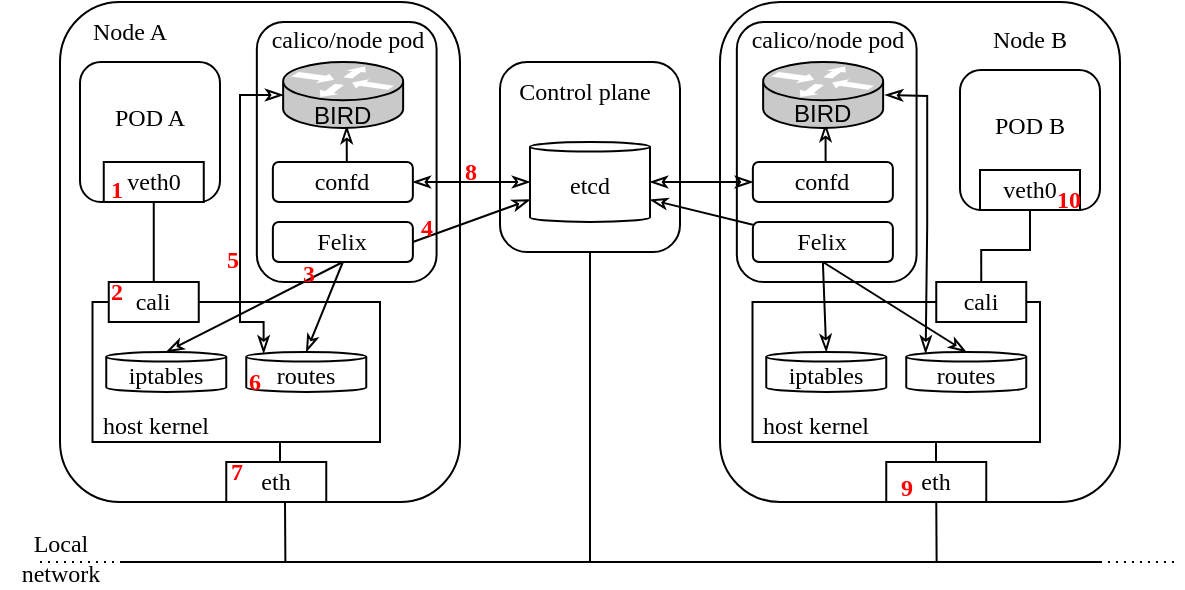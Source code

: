 <mxfile version="24.7.5">
  <diagram name="Page-1" id="G9_fZqqb6Zyh2_aJ_G_H">
    <mxGraphModel dx="470" dy="1957" grid="1" gridSize="10" guides="1" tooltips="1" connect="1" arrows="1" fold="1" page="1" pageScale="1" pageWidth="850" pageHeight="1100" math="0" shadow="0">
      <root>
        <mxCell id="0" />
        <mxCell id="1" parent="0" />
        <mxCell id="27a8s7GIZXVaInFOkT8d-3" value="" style="rounded=1;whiteSpace=wrap;html=1;fillColor=none;" parent="1" vertex="1">
          <mxGeometry x="100" y="-1000" width="200" height="250" as="geometry" />
        </mxCell>
        <mxCell id="27a8s7GIZXVaInFOkT8d-58" style="edgeStyle=orthogonalEdgeStyle;rounded=0;orthogonalLoop=1;jettySize=auto;html=1;entryX=0;entryY=0.5;entryDx=0;entryDy=0;endArrow=none;endFill=0;" parent="1" source="27a8s7GIZXVaInFOkT8d-34" target="27a8s7GIZXVaInFOkT8d-6" edge="1">
          <mxGeometry relative="1" as="geometry">
            <Array as="points">
              <mxPoint x="210" y="-760" />
            </Array>
          </mxGeometry>
        </mxCell>
        <mxCell id="27a8s7GIZXVaInFOkT8d-34" value="" style="rounded=0;whiteSpace=wrap;html=1;fillColor=none;" parent="1" vertex="1">
          <mxGeometry x="116.25" y="-850" width="143.75" height="70" as="geometry" />
        </mxCell>
        <mxCell id="27a8s7GIZXVaInFOkT8d-1" value="&lt;font face=&quot;newcomputermodern&quot;&gt;POD A&lt;br&gt;&lt;br&gt;&lt;/font&gt;" style="rounded=1;whiteSpace=wrap;html=1;fillColor=none;" parent="1" vertex="1">
          <mxGeometry x="110" y="-970" width="70" height="70" as="geometry" />
        </mxCell>
        <mxCell id="27a8s7GIZXVaInFOkT8d-4" value="&lt;font face=&quot;newcomputermodern&quot;&gt;Node A&lt;/font&gt;" style="text;html=1;align=center;verticalAlign=middle;whiteSpace=wrap;rounded=0;" parent="1" vertex="1">
          <mxGeometry x="105" y="-1000" width="60" height="30" as="geometry" />
        </mxCell>
        <mxCell id="27a8s7GIZXVaInFOkT8d-33" style="edgeStyle=orthogonalEdgeStyle;rounded=0;orthogonalLoop=1;jettySize=auto;html=1;exitX=0.5;exitY=1;exitDx=0;exitDy=0;entryX=0.5;entryY=0;entryDx=0;entryDy=0;endArrow=none;endFill=0;" parent="1" source="27a8s7GIZXVaInFOkT8d-5" target="27a8s7GIZXVaInFOkT8d-26" edge="1">
          <mxGeometry relative="1" as="geometry" />
        </mxCell>
        <mxCell id="27a8s7GIZXVaInFOkT8d-5" value="&lt;div&gt;veth0&lt;/div&gt;" style="rounded=0;whiteSpace=wrap;html=1;fontFamily=newcomputermodern;" parent="1" vertex="1">
          <mxGeometry x="121.88" y="-920" width="50" height="20" as="geometry" />
        </mxCell>
        <mxCell id="27a8s7GIZXVaInFOkT8d-6" value="eth" style="rounded=0;whiteSpace=wrap;html=1;fontFamily=newcomputermodern;" parent="1" vertex="1">
          <mxGeometry x="183.13" y="-770" width="50" height="20" as="geometry" />
        </mxCell>
        <mxCell id="27a8s7GIZXVaInFOkT8d-26" value="&lt;font face=&quot;newcomputermodern&quot;&gt;cali&lt;/font&gt;" style="rounded=0;whiteSpace=wrap;html=1;" parent="1" vertex="1">
          <mxGeometry x="124.38" y="-860" width="45" height="20" as="geometry" />
        </mxCell>
        <mxCell id="27a8s7GIZXVaInFOkT8d-27" style="edgeStyle=orthogonalEdgeStyle;rounded=0;orthogonalLoop=1;jettySize=auto;html=1;exitX=0.5;exitY=1;exitDx=0;exitDy=0;endArrow=none;endFill=0;" parent="1" edge="1">
          <mxGeometry relative="1" as="geometry">
            <mxPoint x="538.32" y="-720" as="targetPoint" />
            <mxPoint x="538.13" y="-750.0" as="sourcePoint" />
          </mxGeometry>
        </mxCell>
        <mxCell id="27a8s7GIZXVaInFOkT8d-28" value="" style="endArrow=none;html=1;rounded=0;" parent="1" edge="1">
          <mxGeometry width="50" height="50" relative="1" as="geometry">
            <mxPoint x="130" y="-720" as="sourcePoint" />
            <mxPoint x="620" y="-720" as="targetPoint" />
          </mxGeometry>
        </mxCell>
        <mxCell id="27a8s7GIZXVaInFOkT8d-29" value="" style="endArrow=none;dashed=1;html=1;dashPattern=1 3;strokeWidth=1;rounded=0;" parent="1" edge="1">
          <mxGeometry width="50" height="50" relative="1" as="geometry">
            <mxPoint x="620" y="-720" as="sourcePoint" />
            <mxPoint x="660" y="-720" as="targetPoint" />
          </mxGeometry>
        </mxCell>
        <mxCell id="27a8s7GIZXVaInFOkT8d-30" value="&lt;font face=&quot;newcomputermodern&quot;&gt;Local network&lt;/font&gt;" style="text;html=1;align=center;verticalAlign=middle;whiteSpace=wrap;rounded=0;" parent="1" vertex="1">
          <mxGeometry x="70" y="-737" width="61" height="30" as="geometry" />
        </mxCell>
        <mxCell id="27a8s7GIZXVaInFOkT8d-31" style="edgeStyle=orthogonalEdgeStyle;rounded=0;orthogonalLoop=1;jettySize=auto;html=1;exitX=0.5;exitY=1;exitDx=0;exitDy=0;endArrow=none;endFill=0;" parent="1" edge="1">
          <mxGeometry relative="1" as="geometry">
            <mxPoint x="212.69" y="-720" as="targetPoint" />
            <mxPoint x="212.5" y="-750" as="sourcePoint" />
          </mxGeometry>
        </mxCell>
        <mxCell id="27a8s7GIZXVaInFOkT8d-32" value="" style="endArrow=none;dashed=1;html=1;dashPattern=1 3;strokeWidth=1;rounded=0;" parent="1" edge="1">
          <mxGeometry width="50" height="50" relative="1" as="geometry">
            <mxPoint x="90" y="-720" as="sourcePoint" />
            <mxPoint x="130" y="-720" as="targetPoint" />
          </mxGeometry>
        </mxCell>
        <mxCell id="27a8s7GIZXVaInFOkT8d-35" value="&lt;font face=&quot;newcomputermodern&quot;&gt;host kernel&lt;/font&gt;" style="text;html=1;align=center;verticalAlign=middle;whiteSpace=wrap;rounded=0;" parent="1" vertex="1">
          <mxGeometry x="113.13" y="-803" width="70" height="30" as="geometry" />
        </mxCell>
        <mxCell id="27a8s7GIZXVaInFOkT8d-37" value="&lt;font face=&quot;newcomputermodern&quot;&gt;iptables&lt;/font&gt;" style="shape=cylinder3;whiteSpace=wrap;html=1;boundedLbl=1;backgroundOutline=1;size=2.389;" parent="1" vertex="1">
          <mxGeometry x="123.13" y="-825" width="60" height="20" as="geometry" />
        </mxCell>
        <mxCell id="27a8s7GIZXVaInFOkT8d-38" value="&lt;font face=&quot;newcomputermodern&quot;&gt;routes&lt;/font&gt;" style="shape=cylinder3;whiteSpace=wrap;html=1;boundedLbl=1;backgroundOutline=1;size=2.389;" parent="1" vertex="1">
          <mxGeometry x="193.13" y="-825" width="60" height="20" as="geometry" />
        </mxCell>
        <mxCell id="27a8s7GIZXVaInFOkT8d-40" value="&lt;font face=&quot;newcomputermodern&quot;&gt;&lt;br&gt;&lt;/font&gt;" style="rounded=1;whiteSpace=wrap;html=1;fillColor=none;" parent="1" vertex="1">
          <mxGeometry x="198.42" y="-990" width="89.87" height="130" as="geometry" />
        </mxCell>
        <mxCell id="27a8s7GIZXVaInFOkT8d-42" value="&lt;font face=&quot;newcomputermodern&quot;&gt;Felix&lt;/font&gt;" style="rounded=1;whiteSpace=wrap;html=1;" parent="1" vertex="1">
          <mxGeometry x="206.44" y="-890" width="70" height="20" as="geometry" />
        </mxCell>
        <mxCell id="27a8s7GIZXVaInFOkT8d-61" style="edgeStyle=orthogonalEdgeStyle;rounded=0;orthogonalLoop=1;jettySize=auto;html=1;exitX=0.5;exitY=0;exitDx=0;exitDy=0;entryX=0.5;entryY=1;entryDx=0;entryDy=0;endArrow=classicThin;endFill=0;" parent="1" source="27a8s7GIZXVaInFOkT8d-43" target="27a8s7GIZXVaInFOkT8d-55" edge="1">
          <mxGeometry relative="1" as="geometry" />
        </mxCell>
        <mxCell id="27a8s7GIZXVaInFOkT8d-43" value="&lt;font face=&quot;newcomputermodern&quot;&gt;confd&lt;/font&gt;" style="rounded=1;whiteSpace=wrap;html=1;" parent="1" vertex="1">
          <mxGeometry x="206.43" y="-920" width="70" height="20" as="geometry" />
        </mxCell>
        <mxCell id="27a8s7GIZXVaInFOkT8d-54" value="" style="shape=mxgraph.cisco.routers.router;html=1;pointerEvents=1;dashed=0;fillColor=#C9C9C9;strokeColor=#000000;strokeWidth=1;verticalLabelPosition=bottom;verticalAlign=top;align=center;outlineConnect=0;" parent="1" vertex="1">
          <mxGeometry x="211.57" y="-970" width="60" height="33" as="geometry" />
        </mxCell>
        <mxCell id="27a8s7GIZXVaInFOkT8d-55" value="BIRD&amp;nbsp;" style="text;html=1;align=center;verticalAlign=middle;whiteSpace=wrap;rounded=0;" parent="1" vertex="1">
          <mxGeometry x="209.14" y="-949" width="68.43" height="11" as="geometry" />
        </mxCell>
        <mxCell id="27a8s7GIZXVaInFOkT8d-56" value="&lt;font face=&quot;newcomputermodern&quot;&gt;calico/node pod&lt;/font&gt;" style="text;html=1;align=center;verticalAlign=middle;whiteSpace=wrap;rounded=0;" parent="1" vertex="1">
          <mxGeometry x="199.43" y="-996" width="90" height="30" as="geometry" />
        </mxCell>
        <mxCell id="27a8s7GIZXVaInFOkT8d-59" style="rounded=0;orthogonalLoop=1;jettySize=auto;html=1;entryX=0.5;entryY=0;entryDx=0;entryDy=0;entryPerimeter=0;exitX=0.5;exitY=1;exitDx=0;exitDy=0;endArrow=classicThin;endFill=0;" parent="1" source="27a8s7GIZXVaInFOkT8d-42" target="27a8s7GIZXVaInFOkT8d-37" edge="1">
          <mxGeometry relative="1" as="geometry" />
        </mxCell>
        <mxCell id="27a8s7GIZXVaInFOkT8d-60" style="rounded=0;orthogonalLoop=1;jettySize=auto;html=1;exitX=0.5;exitY=1;exitDx=0;exitDy=0;entryX=0.5;entryY=0;entryDx=0;entryDy=0;entryPerimeter=0;endArrow=classicThin;endFill=0;" parent="1" source="27a8s7GIZXVaInFOkT8d-42" target="27a8s7GIZXVaInFOkT8d-38" edge="1">
          <mxGeometry relative="1" as="geometry" />
        </mxCell>
        <mxCell id="27a8s7GIZXVaInFOkT8d-62" style="edgeStyle=orthogonalEdgeStyle;rounded=0;orthogonalLoop=1;jettySize=auto;html=1;exitX=0;exitY=0.5;exitDx=0;exitDy=0;exitPerimeter=0;startArrow=classicThin;startFill=0;endArrow=classicThin;endFill=0;entryX=0.145;entryY=0;entryDx=0;entryDy=0.693;entryPerimeter=0;" parent="1" source="27a8s7GIZXVaInFOkT8d-54" target="27a8s7GIZXVaInFOkT8d-38" edge="1">
          <mxGeometry relative="1" as="geometry">
            <Array as="points">
              <mxPoint x="190" y="-953" />
              <mxPoint x="190" y="-840" />
              <mxPoint x="202" y="-840" />
            </Array>
          </mxGeometry>
        </mxCell>
        <mxCell id="27a8s7GIZXVaInFOkT8d-63" value="" style="rounded=1;whiteSpace=wrap;html=1;fillColor=none;" parent="1" vertex="1">
          <mxGeometry x="320" y="-970" width="90" height="95" as="geometry" />
        </mxCell>
        <mxCell id="27a8s7GIZXVaInFOkT8d-64" value="&lt;font face=&quot;newcomputermodern&quot;&gt;Control plane&lt;/font&gt;" style="text;html=1;align=center;verticalAlign=middle;whiteSpace=wrap;rounded=0;" parent="1" vertex="1">
          <mxGeometry x="320" y="-970" width="85" height="30" as="geometry" />
        </mxCell>
        <mxCell id="27a8s7GIZXVaInFOkT8d-96" style="edgeStyle=orthogonalEdgeStyle;rounded=0;orthogonalLoop=1;jettySize=auto;html=1;exitX=1;exitY=0.5;exitDx=0;exitDy=0;exitPerimeter=0;entryX=0;entryY=0.5;entryDx=0;entryDy=0;startArrow=classicThin;startFill=0;endArrow=classicThin;endFill=0;" parent="1" source="27a8s7GIZXVaInFOkT8d-65" target="27a8s7GIZXVaInFOkT8d-84" edge="1">
          <mxGeometry relative="1" as="geometry" />
        </mxCell>
        <mxCell id="27a8s7GIZXVaInFOkT8d-65" value="&lt;font face=&quot;newcomputermodern&quot;&gt;etcd&lt;/font&gt;" style="shape=cylinder3;whiteSpace=wrap;html=1;boundedLbl=1;backgroundOutline=1;size=2.389;" parent="1" vertex="1">
          <mxGeometry x="335" y="-930" width="60" height="40" as="geometry" />
        </mxCell>
        <mxCell id="27a8s7GIZXVaInFOkT8d-66" style="rounded=0;orthogonalLoop=1;jettySize=auto;html=1;exitX=1;exitY=0.5;exitDx=0;exitDy=0;entryX=0;entryY=0;entryDx=0;entryDy=28.806;entryPerimeter=0;endArrow=classicThin;endFill=0;" parent="1" source="27a8s7GIZXVaInFOkT8d-42" target="27a8s7GIZXVaInFOkT8d-65" edge="1">
          <mxGeometry relative="1" as="geometry" />
        </mxCell>
        <mxCell id="27a8s7GIZXVaInFOkT8d-67" style="rounded=0;orthogonalLoop=1;jettySize=auto;html=1;entryX=0;entryY=0.5;entryDx=0;entryDy=0;entryPerimeter=0;endArrow=classicThin;endFill=0;startArrow=classicThin;startFill=0;" parent="1" source="27a8s7GIZXVaInFOkT8d-43" target="27a8s7GIZXVaInFOkT8d-65" edge="1">
          <mxGeometry relative="1" as="geometry" />
        </mxCell>
        <mxCell id="27a8s7GIZXVaInFOkT8d-69" value="" style="rounded=1;whiteSpace=wrap;html=1;fillColor=none;" parent="1" vertex="1">
          <mxGeometry x="430" y="-1000" width="200" height="250" as="geometry" />
        </mxCell>
        <mxCell id="27a8s7GIZXVaInFOkT8d-70" style="edgeStyle=orthogonalEdgeStyle;rounded=0;orthogonalLoop=1;jettySize=auto;html=1;entryX=0;entryY=0.5;entryDx=0;entryDy=0;endArrow=none;endFill=0;" parent="1" source="27a8s7GIZXVaInFOkT8d-71" target="27a8s7GIZXVaInFOkT8d-76" edge="1">
          <mxGeometry relative="1" as="geometry">
            <Array as="points">
              <mxPoint x="538" y="-760" />
            </Array>
          </mxGeometry>
        </mxCell>
        <mxCell id="27a8s7GIZXVaInFOkT8d-71" value="" style="rounded=0;whiteSpace=wrap;html=1;fillColor=none;" parent="1" vertex="1">
          <mxGeometry x="446.25" y="-850" width="143.75" height="70" as="geometry" />
        </mxCell>
        <mxCell id="27a8s7GIZXVaInFOkT8d-72" value="&lt;font face=&quot;newcomputermodern&quot;&gt;POD B&lt;br&gt;&lt;br&gt;&lt;/font&gt;" style="rounded=1;whiteSpace=wrap;html=1;fillColor=none;" parent="1" vertex="1">
          <mxGeometry x="550" y="-966" width="70" height="70" as="geometry" />
        </mxCell>
        <mxCell id="27a8s7GIZXVaInFOkT8d-73" value="&lt;font face=&quot;newcomputermodern&quot;&gt;Node B&lt;/font&gt;" style="text;html=1;align=center;verticalAlign=middle;whiteSpace=wrap;rounded=0;" parent="1" vertex="1">
          <mxGeometry x="555" y="-996" width="60" height="30" as="geometry" />
        </mxCell>
        <mxCell id="27a8s7GIZXVaInFOkT8d-74" style="edgeStyle=orthogonalEdgeStyle;rounded=0;orthogonalLoop=1;jettySize=auto;html=1;exitX=0.5;exitY=1;exitDx=0;exitDy=0;entryX=0.5;entryY=0;entryDx=0;entryDy=0;endArrow=none;endFill=0;" parent="1" source="27a8s7GIZXVaInFOkT8d-75" target="27a8s7GIZXVaInFOkT8d-77" edge="1">
          <mxGeometry relative="1" as="geometry" />
        </mxCell>
        <mxCell id="27a8s7GIZXVaInFOkT8d-75" value="&lt;div&gt;veth0&lt;/div&gt;" style="rounded=0;whiteSpace=wrap;html=1;fontFamily=newcomputermodern;" parent="1" vertex="1">
          <mxGeometry x="560" y="-916" width="50" height="20" as="geometry" />
        </mxCell>
        <mxCell id="27a8s7GIZXVaInFOkT8d-76" value="eth" style="rounded=0;whiteSpace=wrap;html=1;fontFamily=newcomputermodern;" parent="1" vertex="1">
          <mxGeometry x="513.13" y="-770" width="50" height="20" as="geometry" />
        </mxCell>
        <mxCell id="27a8s7GIZXVaInFOkT8d-77" value="&lt;font face=&quot;newcomputermodern&quot;&gt;cali&lt;/font&gt;" style="rounded=0;whiteSpace=wrap;html=1;" parent="1" vertex="1">
          <mxGeometry x="538.13" y="-860" width="45" height="20" as="geometry" />
        </mxCell>
        <mxCell id="27a8s7GIZXVaInFOkT8d-78" value="&lt;font face=&quot;newcomputermodern&quot;&gt;host kernel&lt;/font&gt;" style="text;html=1;align=center;verticalAlign=middle;whiteSpace=wrap;rounded=0;" parent="1" vertex="1">
          <mxGeometry x="443.13" y="-803" width="70" height="30" as="geometry" />
        </mxCell>
        <mxCell id="27a8s7GIZXVaInFOkT8d-79" value="&lt;font face=&quot;newcomputermodern&quot;&gt;iptables&lt;/font&gt;" style="shape=cylinder3;whiteSpace=wrap;html=1;boundedLbl=1;backgroundOutline=1;size=2.389;" parent="1" vertex="1">
          <mxGeometry x="453.13" y="-825" width="60" height="20" as="geometry" />
        </mxCell>
        <mxCell id="27a8s7GIZXVaInFOkT8d-80" value="&lt;font face=&quot;newcomputermodern&quot;&gt;routes&lt;/font&gt;" style="shape=cylinder3;whiteSpace=wrap;html=1;boundedLbl=1;backgroundOutline=1;size=2.389;" parent="1" vertex="1">
          <mxGeometry x="523.13" y="-825" width="60" height="20" as="geometry" />
        </mxCell>
        <mxCell id="27a8s7GIZXVaInFOkT8d-81" value="&lt;font face=&quot;newcomputermodern&quot;&gt;&lt;br&gt;&lt;/font&gt;" style="rounded=1;whiteSpace=wrap;html=1;fillColor=none;" parent="1" vertex="1">
          <mxGeometry x="438.42" y="-990" width="89.87" height="130" as="geometry" />
        </mxCell>
        <mxCell id="27a8s7GIZXVaInFOkT8d-82" value="&lt;font face=&quot;newcomputermodern&quot;&gt;Felix&lt;/font&gt;" style="rounded=1;whiteSpace=wrap;html=1;" parent="1" vertex="1">
          <mxGeometry x="446.44" y="-890" width="70" height="20" as="geometry" />
        </mxCell>
        <mxCell id="27a8s7GIZXVaInFOkT8d-83" style="edgeStyle=orthogonalEdgeStyle;rounded=0;orthogonalLoop=1;jettySize=auto;html=1;exitX=0.5;exitY=0;exitDx=0;exitDy=0;entryX=0.5;entryY=1;entryDx=0;entryDy=0;endArrow=classicThin;endFill=0;" parent="1" source="27a8s7GIZXVaInFOkT8d-84" target="27a8s7GIZXVaInFOkT8d-86" edge="1">
          <mxGeometry relative="1" as="geometry" />
        </mxCell>
        <mxCell id="27a8s7GIZXVaInFOkT8d-84" value="&lt;font face=&quot;newcomputermodern&quot;&gt;confd&lt;/font&gt;" style="rounded=1;whiteSpace=wrap;html=1;" parent="1" vertex="1">
          <mxGeometry x="446.43" y="-920" width="70" height="20" as="geometry" />
        </mxCell>
        <mxCell id="27a8s7GIZXVaInFOkT8d-85" value="" style="shape=mxgraph.cisco.routers.router;html=1;pointerEvents=1;dashed=0;fillColor=#C9C9C9;strokeColor=#000000;strokeWidth=1;verticalLabelPosition=bottom;verticalAlign=top;align=center;outlineConnect=0;" parent="1" vertex="1">
          <mxGeometry x="451.57" y="-970" width="60" height="33" as="geometry" />
        </mxCell>
        <mxCell id="27a8s7GIZXVaInFOkT8d-86" value="BIRD&amp;nbsp;" style="text;html=1;align=center;verticalAlign=middle;whiteSpace=wrap;rounded=0;" parent="1" vertex="1">
          <mxGeometry x="448.57" y="-950" width="68.43" height="11" as="geometry" />
        </mxCell>
        <mxCell id="27a8s7GIZXVaInFOkT8d-87" value="&lt;font face=&quot;newcomputermodern&quot;&gt;calico/node pod&lt;/font&gt;" style="text;html=1;align=center;verticalAlign=middle;whiteSpace=wrap;rounded=0;" parent="1" vertex="1">
          <mxGeometry x="439.43" y="-996" width="90" height="30" as="geometry" />
        </mxCell>
        <mxCell id="27a8s7GIZXVaInFOkT8d-88" style="rounded=0;orthogonalLoop=1;jettySize=auto;html=1;entryX=0.5;entryY=0;entryDx=0;entryDy=0;entryPerimeter=0;exitX=0.5;exitY=1;exitDx=0;exitDy=0;endArrow=classicThin;endFill=0;" parent="1" source="27a8s7GIZXVaInFOkT8d-82" target="27a8s7GIZXVaInFOkT8d-79" edge="1">
          <mxGeometry relative="1" as="geometry" />
        </mxCell>
        <mxCell id="27a8s7GIZXVaInFOkT8d-89" style="rounded=0;orthogonalLoop=1;jettySize=auto;html=1;exitX=0.5;exitY=1;exitDx=0;exitDy=0;entryX=0.5;entryY=0;entryDx=0;entryDy=0;entryPerimeter=0;endArrow=classicThin;endFill=0;" parent="1" source="27a8s7GIZXVaInFOkT8d-82" target="27a8s7GIZXVaInFOkT8d-80" edge="1">
          <mxGeometry relative="1" as="geometry" />
        </mxCell>
        <mxCell id="27a8s7GIZXVaInFOkT8d-94" style="edgeStyle=orthogonalEdgeStyle;rounded=0;orthogonalLoop=1;jettySize=auto;html=1;exitX=1;exitY=0.5;exitDx=0;exitDy=0;exitPerimeter=0;entryX=0.145;entryY=0;entryDx=0;entryDy=0.693;entryPerimeter=0;endArrow=classicThin;endFill=0;startArrow=classicThin;startFill=0;" parent="1" edge="1">
          <mxGeometry relative="1" as="geometry">
            <mxPoint x="512.57" y="-953.5" as="sourcePoint" />
            <mxPoint x="532.83" y="-824.307" as="targetPoint" />
          </mxGeometry>
        </mxCell>
        <mxCell id="27a8s7GIZXVaInFOkT8d-95" value="" style="endArrow=none;html=1;rounded=0;entryX=0.5;entryY=1;entryDx=0;entryDy=0;" parent="1" target="27a8s7GIZXVaInFOkT8d-63" edge="1">
          <mxGeometry width="50" height="50" relative="1" as="geometry">
            <mxPoint x="365" y="-720" as="sourcePoint" />
            <mxPoint x="430" y="-880" as="targetPoint" />
          </mxGeometry>
        </mxCell>
        <mxCell id="27a8s7GIZXVaInFOkT8d-97" style="rounded=0;orthogonalLoop=1;jettySize=auto;html=1;entryX=1;entryY=0;entryDx=0;entryDy=28.806;entryPerimeter=0;endArrow=classicThin;endFill=0;" parent="1" source="27a8s7GIZXVaInFOkT8d-82" target="27a8s7GIZXVaInFOkT8d-65" edge="1">
          <mxGeometry relative="1" as="geometry" />
        </mxCell>
        <mxCell id="27a8s7GIZXVaInFOkT8d-104" value="&lt;font face=&quot;newcomputermodern&quot;&gt;&lt;b&gt;1&lt;/b&gt;&lt;/font&gt;" style="text;html=1;align=center;verticalAlign=middle;resizable=0;points=[];autosize=1;strokeColor=none;fillColor=none;fontColor=#FF0000;" parent="1" vertex="1">
          <mxGeometry x="113.13" y="-921" width="30" height="30" as="geometry" />
        </mxCell>
        <mxCell id="27a8s7GIZXVaInFOkT8d-105" value="&lt;font face=&quot;newcomputermodern&quot;&gt;&lt;b&gt;2&lt;/b&gt;&lt;/font&gt;" style="text;html=1;align=center;verticalAlign=middle;resizable=0;points=[];autosize=1;strokeColor=none;fillColor=none;fontColor=#FF0000;" parent="1" vertex="1">
          <mxGeometry x="113.13" y="-870" width="30" height="30" as="geometry" />
        </mxCell>
        <mxCell id="27a8s7GIZXVaInFOkT8d-106" value="&lt;font face=&quot;newcomputermodern&quot;&gt;&lt;b&gt;3&lt;/b&gt;&lt;/font&gt;" style="text;html=1;align=center;verticalAlign=middle;resizable=0;points=[];autosize=1;strokeColor=none;fillColor=none;fontColor=#FF0000;" parent="1" vertex="1">
          <mxGeometry x="209" y="-879" width="30" height="30" as="geometry" />
        </mxCell>
        <mxCell id="27a8s7GIZXVaInFOkT8d-109" value="&lt;font face=&quot;newcomputermodern&quot;&gt;&lt;b&gt;4&lt;/b&gt;&lt;/font&gt;" style="text;html=1;align=center;verticalAlign=middle;resizable=0;points=[];autosize=1;strokeColor=none;fillColor=none;fontColor=#FF0000;" parent="1" vertex="1">
          <mxGeometry x="268" y="-902" width="30" height="30" as="geometry" />
        </mxCell>
        <mxCell id="27a8s7GIZXVaInFOkT8d-110" value="&lt;font face=&quot;newcomputermodern&quot;&gt;&lt;b&gt;5&lt;/b&gt;&lt;/font&gt;" style="text;html=1;align=center;verticalAlign=middle;resizable=0;points=[];autosize=1;strokeColor=none;fillColor=none;fontColor=#FF0000;" parent="1" vertex="1">
          <mxGeometry x="170.57" y="-886" width="30" height="30" as="geometry" />
        </mxCell>
        <mxCell id="27a8s7GIZXVaInFOkT8d-111" value="&lt;font face=&quot;newcomputermodern&quot;&gt;&lt;b&gt;6&lt;/b&gt;&lt;/font&gt;" style="text;html=1;align=center;verticalAlign=middle;resizable=0;points=[];autosize=1;strokeColor=none;fillColor=none;fontColor=#FF0000;" parent="1" vertex="1">
          <mxGeometry x="181.57" y="-825" width="30" height="30" as="geometry" />
        </mxCell>
        <mxCell id="27a8s7GIZXVaInFOkT8d-112" value="&lt;font face=&quot;newcomputermodern&quot;&gt;&lt;b&gt;7&lt;/b&gt;&lt;/font&gt;" style="text;html=1;align=center;verticalAlign=middle;resizable=0;points=[];autosize=1;strokeColor=none;fillColor=none;fontColor=#FF0000;" parent="1" vertex="1">
          <mxGeometry x="173.13" y="-780" width="30" height="30" as="geometry" />
        </mxCell>
        <mxCell id="27a8s7GIZXVaInFOkT8d-113" value="&lt;font face=&quot;newcomputermodern&quot;&gt;&lt;b&gt;8&lt;/b&gt;&lt;/font&gt;" style="text;html=1;align=center;verticalAlign=middle;resizable=0;points=[];autosize=1;strokeColor=none;fillColor=none;fontColor=#FF0000;" parent="1" vertex="1">
          <mxGeometry x="290" y="-930" width="30" height="30" as="geometry" />
        </mxCell>
        <mxCell id="27a8s7GIZXVaInFOkT8d-114" value="&lt;font face=&quot;newcomputermodern&quot;&gt;&lt;b&gt;9&lt;/b&gt;&lt;/font&gt;" style="text;html=1;align=center;verticalAlign=middle;resizable=0;points=[];autosize=1;strokeColor=none;fillColor=none;fontColor=#FF0000;" parent="1" vertex="1">
          <mxGeometry x="508.13" y="-772" width="30" height="30" as="geometry" />
        </mxCell>
        <mxCell id="27a8s7GIZXVaInFOkT8d-115" value="&lt;font face=&quot;newcomputermodern&quot;&gt;&lt;b&gt;10&lt;/b&gt;&lt;/font&gt;" style="text;html=1;align=center;verticalAlign=middle;resizable=0;points=[];autosize=1;strokeColor=none;fillColor=none;fontColor=#FF0000;" parent="1" vertex="1">
          <mxGeometry x="584.13" y="-916" width="40" height="30" as="geometry" />
        </mxCell>
      </root>
    </mxGraphModel>
  </diagram>
</mxfile>
